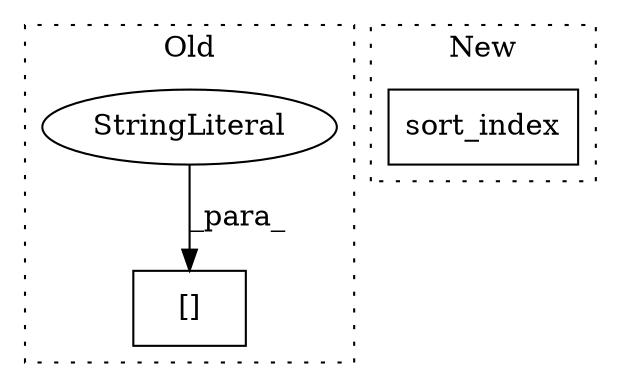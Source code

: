 digraph G {
subgraph cluster0 {
1 [label="[]" a="2" s="13684,13790" l="96,1" shape="box"];
3 [label="StringLiteral" a="45" s="13780" l="10" shape="ellipse"];
label = "Old";
style="dotted";
}
subgraph cluster1 {
2 [label="sort_index" a="32" s="13977" l="12" shape="box"];
label = "New";
style="dotted";
}
3 -> 1 [label="_para_"];
}